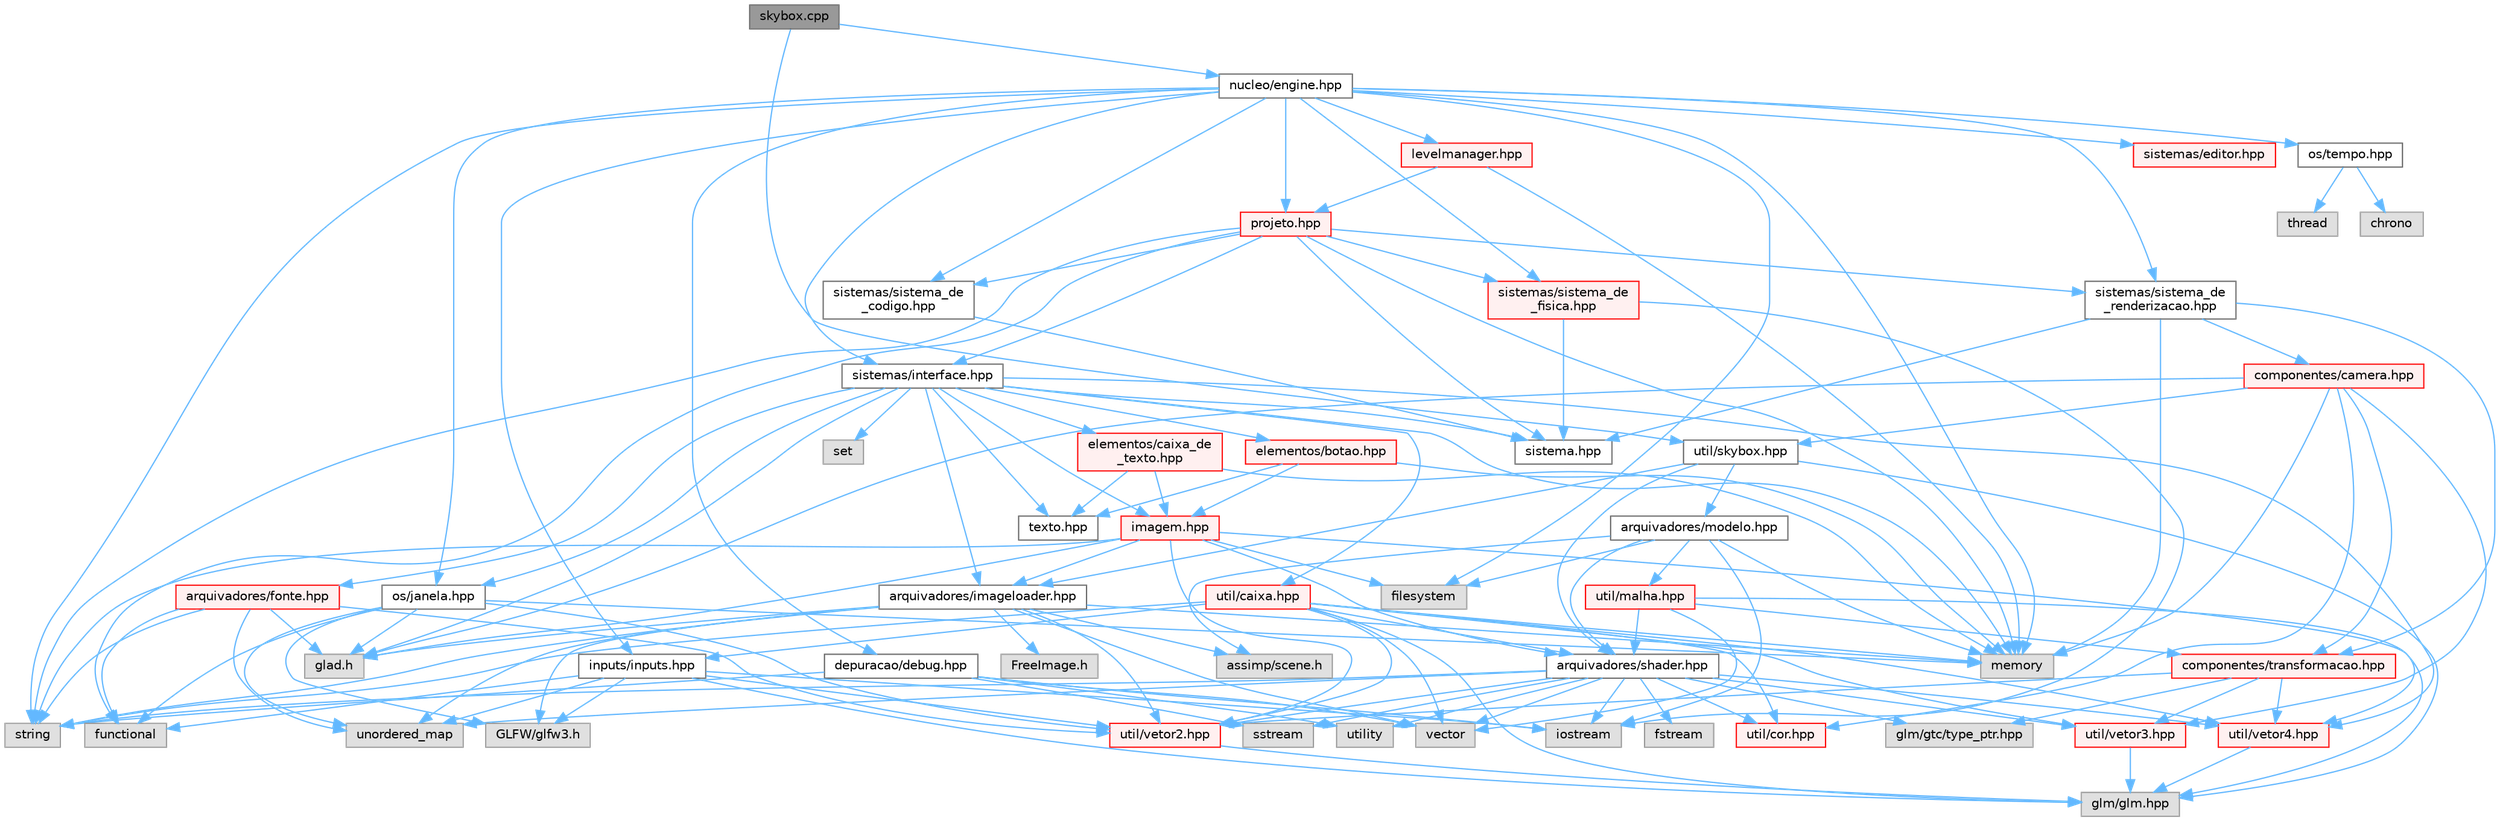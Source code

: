 digraph "skybox.cpp"
{
 // LATEX_PDF_SIZE
  bgcolor="transparent";
  edge [fontname=Helvetica,fontsize=10,labelfontname=Helvetica,labelfontsize=10];
  node [fontname=Helvetica,fontsize=10,shape=box,height=0.2,width=0.4];
  Node1 [id="Node000001",label="skybox.cpp",height=0.2,width=0.4,color="gray40", fillcolor="grey60", style="filled", fontcolor="black",tooltip=" "];
  Node1 -> Node2 [id="edge1_Node000001_Node000002",color="steelblue1",style="solid",tooltip=" "];
  Node2 [id="Node000002",label="util/skybox.hpp",height=0.2,width=0.4,color="grey40", fillcolor="white", style="filled",URL="$skybox_8hpp.html",tooltip=" "];
  Node2 -> Node3 [id="edge2_Node000002_Node000003",color="steelblue1",style="solid",tooltip=" "];
  Node3 [id="Node000003",label="arquivadores/shader.hpp",height=0.2,width=0.4,color="grey40", fillcolor="white", style="filled",URL="$shader_8hpp.html",tooltip="Gerencia os shaders GLSL."];
  Node3 -> Node4 [id="edge3_Node000003_Node000004",color="steelblue1",style="solid",tooltip=" "];
  Node4 [id="Node000004",label="string",height=0.2,width=0.4,color="grey60", fillcolor="#E0E0E0", style="filled",tooltip=" "];
  Node3 -> Node5 [id="edge4_Node000003_Node000005",color="steelblue1",style="solid",tooltip=" "];
  Node5 [id="Node000005",label="fstream",height=0.2,width=0.4,color="grey60", fillcolor="#E0E0E0", style="filled",tooltip=" "];
  Node3 -> Node6 [id="edge5_Node000003_Node000006",color="steelblue1",style="solid",tooltip=" "];
  Node6 [id="Node000006",label="sstream",height=0.2,width=0.4,color="grey60", fillcolor="#E0E0E0", style="filled",tooltip=" "];
  Node3 -> Node7 [id="edge6_Node000003_Node000007",color="steelblue1",style="solid",tooltip=" "];
  Node7 [id="Node000007",label="iostream",height=0.2,width=0.4,color="grey60", fillcolor="#E0E0E0", style="filled",tooltip=" "];
  Node3 -> Node8 [id="edge7_Node000003_Node000008",color="steelblue1",style="solid",tooltip=" "];
  Node8 [id="Node000008",label="vector",height=0.2,width=0.4,color="grey60", fillcolor="#E0E0E0", style="filled",tooltip=" "];
  Node3 -> Node9 [id="edge8_Node000003_Node000009",color="steelblue1",style="solid",tooltip=" "];
  Node9 [id="Node000009",label="utility",height=0.2,width=0.4,color="grey60", fillcolor="#E0E0E0", style="filled",tooltip=" "];
  Node3 -> Node10 [id="edge9_Node000003_Node000010",color="steelblue1",style="solid",tooltip=" "];
  Node10 [id="Node000010",label="unordered_map",height=0.2,width=0.4,color="grey60", fillcolor="#E0E0E0", style="filled",tooltip=" "];
  Node3 -> Node11 [id="edge10_Node000003_Node000011",color="steelblue1",style="solid",tooltip=" "];
  Node11 [id="Node000011",label="glm/gtc/type_ptr.hpp",height=0.2,width=0.4,color="grey60", fillcolor="#E0E0E0", style="filled",tooltip=" "];
  Node3 -> Node12 [id="edge11_Node000003_Node000012",color="steelblue1",style="solid",tooltip=" "];
  Node12 [id="Node000012",label="util/vetor4.hpp",height=0.2,width=0.4,color="red", fillcolor="#FFF0F0", style="filled",URL="$vetor4_8hpp.html",tooltip=" "];
  Node12 -> Node14 [id="edge12_Node000012_Node000014",color="steelblue1",style="solid",tooltip=" "];
  Node14 [id="Node000014",label="glm/glm.hpp",height=0.2,width=0.4,color="grey60", fillcolor="#E0E0E0", style="filled",tooltip=" "];
  Node3 -> Node16 [id="edge13_Node000003_Node000016",color="steelblue1",style="solid",tooltip=" "];
  Node16 [id="Node000016",label="util/vetor2.hpp",height=0.2,width=0.4,color="red", fillcolor="#FFF0F0", style="filled",URL="$vetor2_8hpp.html",tooltip=" "];
  Node16 -> Node14 [id="edge14_Node000016_Node000014",color="steelblue1",style="solid",tooltip=" "];
  Node3 -> Node19 [id="edge15_Node000003_Node000019",color="steelblue1",style="solid",tooltip=" "];
  Node19 [id="Node000019",label="util/vetor3.hpp",height=0.2,width=0.4,color="red", fillcolor="#FFF0F0", style="filled",URL="$vetor3_8hpp.html",tooltip=" "];
  Node19 -> Node14 [id="edge16_Node000019_Node000014",color="steelblue1",style="solid",tooltip=" "];
  Node3 -> Node20 [id="edge17_Node000003_Node000020",color="steelblue1",style="solid",tooltip=" "];
  Node20 [id="Node000020",label="util/cor.hpp",height=0.2,width=0.4,color="red", fillcolor="#FFF0F0", style="filled",URL="$cor_8hpp.html",tooltip=" "];
  Node2 -> Node22 [id="edge18_Node000002_Node000022",color="steelblue1",style="solid",tooltip=" "];
  Node22 [id="Node000022",label="arquivadores/imageloader.hpp",height=0.2,width=0.4,color="grey40", fillcolor="white", style="filled",URL="$imageloader_8hpp.html",tooltip=" "];
  Node22 -> Node23 [id="edge19_Node000022_Node000023",color="steelblue1",style="solid",tooltip=" "];
  Node23 [id="Node000023",label="glad.h",height=0.2,width=0.4,color="grey60", fillcolor="#E0E0E0", style="filled",tooltip=" "];
  Node22 -> Node24 [id="edge20_Node000022_Node000024",color="steelblue1",style="solid",tooltip=" "];
  Node24 [id="Node000024",label="GLFW/glfw3.h",height=0.2,width=0.4,color="grey60", fillcolor="#E0E0E0", style="filled",tooltip=" "];
  Node22 -> Node4 [id="edge21_Node000022_Node000004",color="steelblue1",style="solid",tooltip=" "];
  Node22 -> Node10 [id="edge22_Node000022_Node000010",color="steelblue1",style="solid",tooltip=" "];
  Node22 -> Node25 [id="edge23_Node000022_Node000025",color="steelblue1",style="solid",tooltip=" "];
  Node25 [id="Node000025",label="FreeImage.h",height=0.2,width=0.4,color="grey60", fillcolor="#E0E0E0", style="filled",tooltip=" "];
  Node22 -> Node26 [id="edge24_Node000022_Node000026",color="steelblue1",style="solid",tooltip=" "];
  Node26 [id="Node000026",label="assimp/scene.h",height=0.2,width=0.4,color="grey60", fillcolor="#E0E0E0", style="filled",tooltip=" "];
  Node22 -> Node8 [id="edge25_Node000022_Node000008",color="steelblue1",style="solid",tooltip=" "];
  Node22 -> Node27 [id="edge26_Node000022_Node000027",color="steelblue1",style="solid",tooltip=" "];
  Node27 [id="Node000027",label="memory",height=0.2,width=0.4,color="grey60", fillcolor="#E0E0E0", style="filled",tooltip=" "];
  Node22 -> Node16 [id="edge27_Node000022_Node000016",color="steelblue1",style="solid",tooltip=" "];
  Node2 -> Node28 [id="edge28_Node000002_Node000028",color="steelblue1",style="solid",tooltip=" "];
  Node28 [id="Node000028",label="arquivadores/modelo.hpp",height=0.2,width=0.4,color="grey40", fillcolor="white", style="filled",URL="$modelo_8hpp_source.html",tooltip=" "];
  Node28 -> Node27 [id="edge29_Node000028_Node000027",color="steelblue1",style="solid",tooltip=" "];
  Node28 -> Node26 [id="edge30_Node000028_Node000026",color="steelblue1",style="solid",tooltip=" "];
  Node28 -> Node29 [id="edge31_Node000028_Node000029",color="steelblue1",style="solid",tooltip=" "];
  Node29 [id="Node000029",label="filesystem",height=0.2,width=0.4,color="grey60", fillcolor="#E0E0E0", style="filled",tooltip=" "];
  Node28 -> Node30 [id="edge32_Node000028_Node000030",color="steelblue1",style="solid",tooltip=" "];
  Node30 [id="Node000030",label="util/malha.hpp",height=0.2,width=0.4,color="red", fillcolor="#FFF0F0", style="filled",URL="$malha_8hpp.html",tooltip=" "];
  Node30 -> Node8 [id="edge33_Node000030_Node000008",color="steelblue1",style="solid",tooltip=" "];
  Node30 -> Node14 [id="edge34_Node000030_Node000014",color="steelblue1",style="solid",tooltip=" "];
  Node30 -> Node35 [id="edge35_Node000030_Node000035",color="steelblue1",style="solid",tooltip=" "];
  Node35 [id="Node000035",label="componentes/transformacao.hpp",height=0.2,width=0.4,color="red", fillcolor="#FFF0F0", style="filled",URL="$transformacao_8hpp.html",tooltip="Calcula a mtriz de modelo para um objeto 3d qualquer."];
  Node35 -> Node16 [id="edge36_Node000035_Node000016",color="steelblue1",style="solid",tooltip=" "];
  Node35 -> Node19 [id="edge37_Node000035_Node000019",color="steelblue1",style="solid",tooltip=" "];
  Node35 -> Node12 [id="edge38_Node000035_Node000012",color="steelblue1",style="solid",tooltip=" "];
  Node35 -> Node11 [id="edge39_Node000035_Node000011",color="steelblue1",style="solid",tooltip=" "];
  Node30 -> Node3 [id="edge40_Node000030_Node000003",color="steelblue1",style="solid",tooltip=" "];
  Node28 -> Node7 [id="edge41_Node000028_Node000007",color="steelblue1",style="solid",tooltip=" "];
  Node28 -> Node3 [id="edge42_Node000028_Node000003",color="steelblue1",style="solid",tooltip=" "];
  Node2 -> Node14 [id="edge43_Node000002_Node000014",color="steelblue1",style="solid",tooltip=" "];
  Node1 -> Node44 [id="edge44_Node000001_Node000044",color="steelblue1",style="solid",tooltip=" "];
  Node44 [id="Node000044",label="nucleo/engine.hpp",height=0.2,width=0.4,color="grey40", fillcolor="white", style="filled",URL="$engine_8hpp.html",tooltip=" "];
  Node44 -> Node4 [id="edge45_Node000044_Node000004",color="steelblue1",style="solid",tooltip=" "];
  Node44 -> Node27 [id="edge46_Node000044_Node000027",color="steelblue1",style="solid",tooltip=" "];
  Node44 -> Node29 [id="edge47_Node000044_Node000029",color="steelblue1",style="solid",tooltip=" "];
  Node44 -> Node45 [id="edge48_Node000044_Node000045",color="steelblue1",style="solid",tooltip=" "];
  Node45 [id="Node000045",label="depuracao/debug.hpp",height=0.2,width=0.4,color="grey40", fillcolor="white", style="filled",URL="$debug_8hpp.html",tooltip=" "];
  Node45 -> Node8 [id="edge49_Node000045_Node000008",color="steelblue1",style="solid",tooltip=" "];
  Node45 -> Node9 [id="edge50_Node000045_Node000009",color="steelblue1",style="solid",tooltip=" "];
  Node45 -> Node4 [id="edge51_Node000045_Node000004",color="steelblue1",style="solid",tooltip=" "];
  Node45 -> Node7 [id="edge52_Node000045_Node000007",color="steelblue1",style="solid",tooltip=" "];
  Node45 -> Node6 [id="edge53_Node000045_Node000006",color="steelblue1",style="solid",tooltip=" "];
  Node44 -> Node46 [id="edge54_Node000044_Node000046",color="steelblue1",style="solid",tooltip=" "];
  Node46 [id="Node000046",label="os/janela.hpp",height=0.2,width=0.4,color="grey40", fillcolor="white", style="filled",URL="$janela_8hpp_source.html",tooltip=" "];
  Node46 -> Node47 [id="edge55_Node000046_Node000047",color="steelblue1",style="solid",tooltip=" "];
  Node47 [id="Node000047",label="functional",height=0.2,width=0.4,color="grey60", fillcolor="#E0E0E0", style="filled",tooltip=" "];
  Node46 -> Node27 [id="edge56_Node000046_Node000027",color="steelblue1",style="solid",tooltip=" "];
  Node46 -> Node10 [id="edge57_Node000046_Node000010",color="steelblue1",style="solid",tooltip=" "];
  Node46 -> Node23 [id="edge58_Node000046_Node000023",color="steelblue1",style="solid",tooltip=" "];
  Node46 -> Node24 [id="edge59_Node000046_Node000024",color="steelblue1",style="solid",tooltip=" "];
  Node46 -> Node16 [id="edge60_Node000046_Node000016",color="steelblue1",style="solid",tooltip=" "];
  Node44 -> Node48 [id="edge61_Node000044_Node000048",color="steelblue1",style="solid",tooltip=" "];
  Node48 [id="Node000048",label="os/tempo.hpp",height=0.2,width=0.4,color="grey40", fillcolor="white", style="filled",URL="$tempo_8hpp.html",tooltip="Inicia e gerencia o tempo."];
  Node48 -> Node49 [id="edge62_Node000048_Node000049",color="steelblue1",style="solid",tooltip=" "];
  Node49 [id="Node000049",label="thread",height=0.2,width=0.4,color="grey60", fillcolor="#E0E0E0", style="filled",tooltip=" "];
  Node48 -> Node50 [id="edge63_Node000048_Node000050",color="steelblue1",style="solid",tooltip=" "];
  Node50 [id="Node000050",label="chrono",height=0.2,width=0.4,color="grey60", fillcolor="#E0E0E0", style="filled",tooltip=" "];
  Node44 -> Node51 [id="edge64_Node000044_Node000051",color="steelblue1",style="solid",tooltip=" "];
  Node51 [id="Node000051",label="inputs/inputs.hpp",height=0.2,width=0.4,color="grey40", fillcolor="white", style="filled",URL="$inputs_8hpp.html",tooltip=" "];
  Node51 -> Node24 [id="edge65_Node000051_Node000024",color="steelblue1",style="solid",tooltip=" "];
  Node51 -> Node7 [id="edge66_Node000051_Node000007",color="steelblue1",style="solid",tooltip=" "];
  Node51 -> Node10 [id="edge67_Node000051_Node000010",color="steelblue1",style="solid",tooltip=" "];
  Node51 -> Node47 [id="edge68_Node000051_Node000047",color="steelblue1",style="solid",tooltip=" "];
  Node51 -> Node14 [id="edge69_Node000051_Node000014",color="steelblue1",style="solid",tooltip=" "];
  Node51 -> Node16 [id="edge70_Node000051_Node000016",color="steelblue1",style="solid",tooltip=" "];
  Node44 -> Node52 [id="edge71_Node000044_Node000052",color="steelblue1",style="solid",tooltip=" "];
  Node52 [id="Node000052",label="sistemas/sistema_de\l_renderizacao.hpp",height=0.2,width=0.4,color="grey40", fillcolor="white", style="filled",URL="$sistema__de__renderizacao_8hpp.html",tooltip=" "];
  Node52 -> Node53 [id="edge72_Node000052_Node000053",color="steelblue1",style="solid",tooltip=" "];
  Node53 [id="Node000053",label="sistema.hpp",height=0.2,width=0.4,color="grey40", fillcolor="white", style="filled",URL="$sistemas_2sistema_8hpp.html",tooltip=" "];
  Node52 -> Node54 [id="edge73_Node000052_Node000054",color="steelblue1",style="solid",tooltip=" "];
  Node54 [id="Node000054",label="componentes/camera.hpp",height=0.2,width=0.4,color="red", fillcolor="#FFF0F0", style="filled",URL="$camera_8hpp_source.html",tooltip=" "];
  Node54 -> Node27 [id="edge74_Node000054_Node000027",color="steelblue1",style="solid",tooltip=" "];
  Node54 -> Node23 [id="edge75_Node000054_Node000023",color="steelblue1",style="solid",tooltip=" "];
  Node54 -> Node35 [id="edge76_Node000054_Node000035",color="steelblue1",style="solid",tooltip=" "];
  Node54 -> Node2 [id="edge77_Node000054_Node000002",color="steelblue1",style="solid",tooltip=" "];
  Node54 -> Node19 [id="edge78_Node000054_Node000019",color="steelblue1",style="solid",tooltip=" "];
  Node54 -> Node20 [id="edge79_Node000054_Node000020",color="steelblue1",style="solid",tooltip=" "];
  Node52 -> Node35 [id="edge80_Node000052_Node000035",color="steelblue1",style="solid",tooltip=" "];
  Node52 -> Node27 [id="edge81_Node000052_Node000027",color="steelblue1",style="solid",tooltip=" "];
  Node44 -> Node58 [id="edge82_Node000044_Node000058",color="steelblue1",style="solid",tooltip=" "];
  Node58 [id="Node000058",label="sistemas/interface.hpp",height=0.2,width=0.4,color="grey40", fillcolor="white", style="filled",URL="$interface_8hpp_source.html",tooltip=" "];
  Node58 -> Node23 [id="edge83_Node000058_Node000023",color="steelblue1",style="solid",tooltip=" "];
  Node58 -> Node27 [id="edge84_Node000058_Node000027",color="steelblue1",style="solid",tooltip=" "];
  Node58 -> Node59 [id="edge85_Node000058_Node000059",color="steelblue1",style="solid",tooltip=" "];
  Node59 [id="Node000059",label="set",height=0.2,width=0.4,color="grey60", fillcolor="#E0E0E0", style="filled",tooltip=" "];
  Node58 -> Node53 [id="edge86_Node000058_Node000053",color="steelblue1",style="solid",tooltip=" "];
  Node58 -> Node22 [id="edge87_Node000058_Node000022",color="steelblue1",style="solid",tooltip=" "];
  Node58 -> Node60 [id="edge88_Node000058_Node000060",color="steelblue1",style="solid",tooltip=" "];
  Node60 [id="Node000060",label="arquivadores/fonte.hpp",height=0.2,width=0.4,color="red", fillcolor="#FFF0F0", style="filled",URL="$fonte_8hpp.html",tooltip=" "];
  Node60 -> Node23 [id="edge89_Node000060_Node000023",color="steelblue1",style="solid",tooltip=" "];
  Node60 -> Node4 [id="edge90_Node000060_Node000004",color="steelblue1",style="solid",tooltip=" "];
  Node60 -> Node10 [id="edge91_Node000060_Node000010",color="steelblue1",style="solid",tooltip=" "];
  Node60 -> Node16 [id="edge92_Node000060_Node000016",color="steelblue1",style="solid",tooltip=" "];
  Node60 -> Node47 [id="edge93_Node000060_Node000047",color="steelblue1",style="solid",tooltip=" "];
  Node58 -> Node62 [id="edge94_Node000058_Node000062",color="steelblue1",style="solid",tooltip=" "];
  Node62 [id="Node000062",label="util/caixa.hpp",height=0.2,width=0.4,color="red", fillcolor="#FFF0F0", style="filled",URL="$caixa_8hpp.html",tooltip=" "];
  Node62 -> Node4 [id="edge95_Node000062_Node000004",color="steelblue1",style="solid",tooltip=" "];
  Node62 -> Node27 [id="edge96_Node000062_Node000027",color="steelblue1",style="solid",tooltip=" "];
  Node62 -> Node8 [id="edge97_Node000062_Node000008",color="steelblue1",style="solid",tooltip=" "];
  Node62 -> Node16 [id="edge98_Node000062_Node000016",color="steelblue1",style="solid",tooltip=" "];
  Node62 -> Node19 [id="edge99_Node000062_Node000019",color="steelblue1",style="solid",tooltip=" "];
  Node62 -> Node20 [id="edge100_Node000062_Node000020",color="steelblue1",style="solid",tooltip=" "];
  Node62 -> Node12 [id="edge101_Node000062_Node000012",color="steelblue1",style="solid",tooltip=" "];
  Node62 -> Node14 [id="edge102_Node000062_Node000014",color="steelblue1",style="solid",tooltip=" "];
  Node62 -> Node3 [id="edge103_Node000062_Node000003",color="steelblue1",style="solid",tooltip=" "];
  Node62 -> Node51 [id="edge104_Node000062_Node000051",color="steelblue1",style="solid",tooltip=" "];
  Node58 -> Node63 [id="edge105_Node000058_Node000063",color="steelblue1",style="solid",tooltip=" "];
  Node63 [id="Node000063",label="elementos/botao.hpp",height=0.2,width=0.4,color="red", fillcolor="#FFF0F0", style="filled",URL="$botao_8hpp.html",tooltip=" "];
  Node63 -> Node64 [id="edge106_Node000063_Node000064",color="steelblue1",style="solid",tooltip=" "];
  Node64 [id="Node000064",label="imagem.hpp",height=0.2,width=0.4,color="red", fillcolor="#FFF0F0", style="filled",URL="$imagem_8hpp.html",tooltip=" "];
  Node64 -> Node23 [id="edge107_Node000064_Node000023",color="steelblue1",style="solid",tooltip=" "];
  Node64 -> Node4 [id="edge108_Node000064_Node000004",color="steelblue1",style="solid",tooltip=" "];
  Node64 -> Node29 [id="edge109_Node000064_Node000029",color="steelblue1",style="solid",tooltip=" "];
  Node64 -> Node16 [id="edge110_Node000064_Node000016",color="steelblue1",style="solid",tooltip=" "];
  Node64 -> Node12 [id="edge111_Node000064_Node000012",color="steelblue1",style="solid",tooltip=" "];
  Node64 -> Node3 [id="edge112_Node000064_Node000003",color="steelblue1",style="solid",tooltip=" "];
  Node64 -> Node22 [id="edge113_Node000064_Node000022",color="steelblue1",style="solid",tooltip=" "];
  Node63 -> Node66 [id="edge114_Node000063_Node000066",color="steelblue1",style="solid",tooltip=" "];
  Node66 [id="Node000066",label="texto.hpp",height=0.2,width=0.4,color="grey40", fillcolor="white", style="filled",URL="$texto_8hpp.html",tooltip=" "];
  Node63 -> Node27 [id="edge115_Node000063_Node000027",color="steelblue1",style="solid",tooltip=" "];
  Node58 -> Node67 [id="edge116_Node000058_Node000067",color="steelblue1",style="solid",tooltip=" "];
  Node67 [id="Node000067",label="elementos/caixa_de\l_texto.hpp",height=0.2,width=0.4,color="red", fillcolor="#FFF0F0", style="filled",URL="$caixa__de__texto_8hpp.html",tooltip=" "];
  Node67 -> Node64 [id="edge117_Node000067_Node000064",color="steelblue1",style="solid",tooltip=" "];
  Node67 -> Node66 [id="edge118_Node000067_Node000066",color="steelblue1",style="solid",tooltip=" "];
  Node67 -> Node27 [id="edge119_Node000067_Node000027",color="steelblue1",style="solid",tooltip=" "];
  Node58 -> Node64 [id="edge120_Node000058_Node000064",color="steelblue1",style="solid",tooltip=" "];
  Node58 -> Node66 [id="edge121_Node000058_Node000066",color="steelblue1",style="solid",tooltip=" "];
  Node58 -> Node12 [id="edge122_Node000058_Node000012",color="steelblue1",style="solid",tooltip=" "];
  Node58 -> Node46 [id="edge123_Node000058_Node000046",color="steelblue1",style="solid",tooltip=" "];
  Node44 -> Node69 [id="edge124_Node000044_Node000069",color="steelblue1",style="solid",tooltip=" "];
  Node69 [id="Node000069",label="sistemas/sistema_de\l_codigo.hpp",height=0.2,width=0.4,color="grey40", fillcolor="white", style="filled",URL="$sistema__de__codigo_8hpp.html",tooltip=" "];
  Node69 -> Node53 [id="edge125_Node000069_Node000053",color="steelblue1",style="solid",tooltip=" "];
  Node44 -> Node70 [id="edge126_Node000044_Node000070",color="steelblue1",style="solid",tooltip=" "];
  Node70 [id="Node000070",label="sistemas/sistema_de\l_fisica.hpp",height=0.2,width=0.4,color="red", fillcolor="#FFF0F0", style="filled",URL="$sistema__de__fisica_8hpp.html",tooltip=" "];
  Node70 -> Node53 [id="edge127_Node000070_Node000053",color="steelblue1",style="solid",tooltip=" "];
  Node70 -> Node7 [id="edge128_Node000070_Node000007",color="steelblue1",style="solid",tooltip=" "];
  Node44 -> Node71 [id="edge129_Node000044_Node000071",color="steelblue1",style="solid",tooltip=" "];
  Node71 [id="Node000071",label="levelmanager.hpp",height=0.2,width=0.4,color="red", fillcolor="#FFF0F0", style="filled",URL="$levelmanager_8hpp.html",tooltip="Gerencia as fases."];
  Node71 -> Node77 [id="edge130_Node000071_Node000077",color="steelblue1",style="solid",tooltip=" "];
  Node77 [id="Node000077",label="projeto.hpp",height=0.2,width=0.4,color="red", fillcolor="#FFF0F0", style="filled",URL="$projeto_8hpp.html",tooltip="Classe projeto."];
  Node77 -> Node4 [id="edge131_Node000077_Node000004",color="steelblue1",style="solid",tooltip=" "];
  Node77 -> Node47 [id="edge132_Node000077_Node000047",color="steelblue1",style="solid",tooltip=" "];
  Node77 -> Node27 [id="edge133_Node000077_Node000027",color="steelblue1",style="solid",tooltip=" "];
  Node77 -> Node53 [id="edge134_Node000077_Node000053",color="steelblue1",style="solid",tooltip=" "];
  Node77 -> Node70 [id="edge135_Node000077_Node000070",color="steelblue1",style="solid",tooltip=" "];
  Node77 -> Node52 [id="edge136_Node000077_Node000052",color="steelblue1",style="solid",tooltip=" "];
  Node77 -> Node69 [id="edge137_Node000077_Node000069",color="steelblue1",style="solid",tooltip=" "];
  Node77 -> Node58 [id="edge138_Node000077_Node000058",color="steelblue1",style="solid",tooltip=" "];
  Node71 -> Node27 [id="edge139_Node000071_Node000027",color="steelblue1",style="solid",tooltip=" "];
  Node44 -> Node77 [id="edge140_Node000044_Node000077",color="steelblue1",style="solid",tooltip=" "];
  Node44 -> Node80 [id="edge141_Node000044_Node000080",color="steelblue1",style="solid",tooltip=" "];
  Node80 [id="Node000080",label="sistemas/editor.hpp",height=0.2,width=0.4,color="red", fillcolor="#FFF0F0", style="filled",URL="$editor_8hpp.html",tooltip=" "];
}
